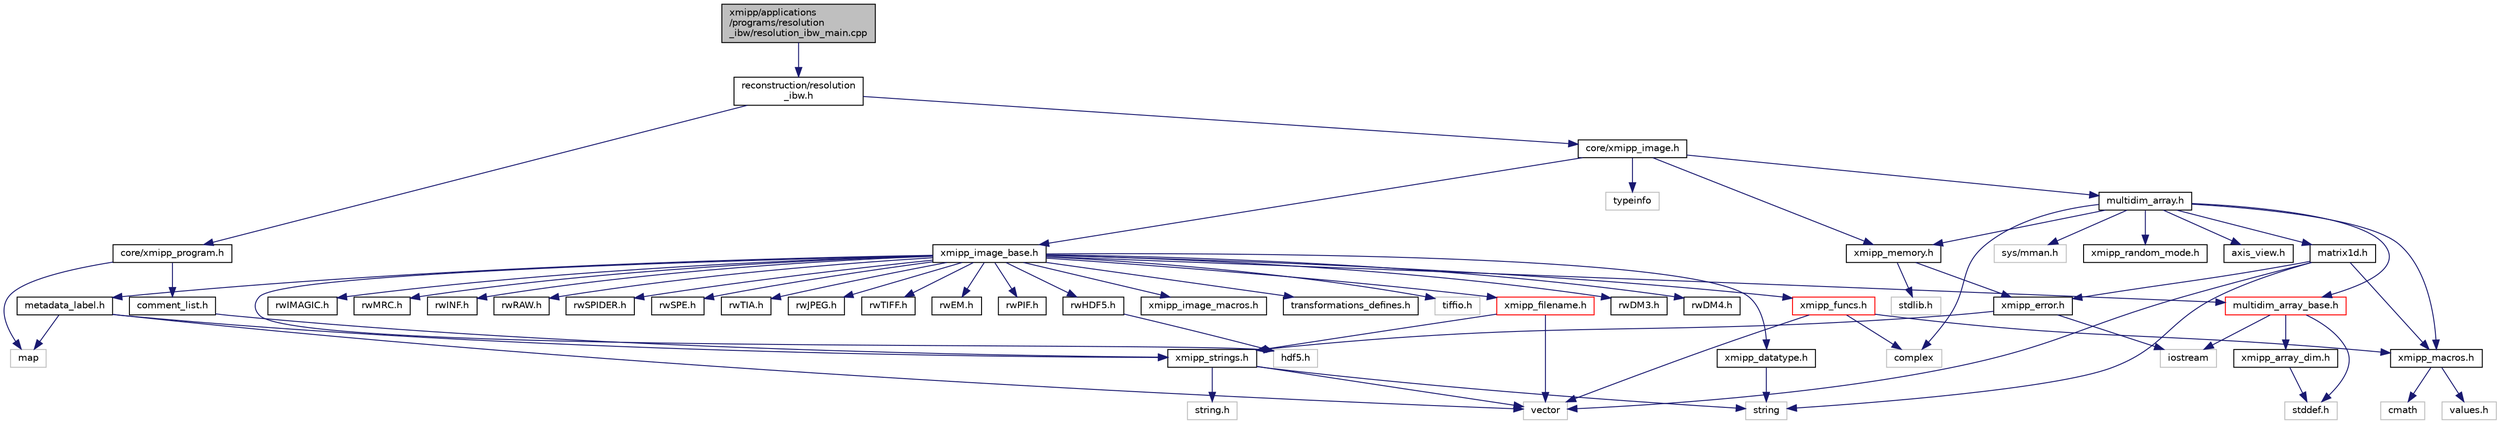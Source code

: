 digraph "xmipp/applications/programs/resolution_ibw/resolution_ibw_main.cpp"
{
  edge [fontname="Helvetica",fontsize="10",labelfontname="Helvetica",labelfontsize="10"];
  node [fontname="Helvetica",fontsize="10",shape=record];
  Node0 [label="xmipp/applications\l/programs/resolution\l_ibw/resolution_ibw_main.cpp",height=0.2,width=0.4,color="black", fillcolor="grey75", style="filled", fontcolor="black"];
  Node0 -> Node1 [color="midnightblue",fontsize="10",style="solid",fontname="Helvetica"];
  Node1 [label="reconstruction/resolution\l_ibw.h",height=0.2,width=0.4,color="black", fillcolor="white", style="filled",URL="$resolution__ibw_8h.html"];
  Node1 -> Node2 [color="midnightblue",fontsize="10",style="solid",fontname="Helvetica"];
  Node2 [label="core/xmipp_program.h",height=0.2,width=0.4,color="black", fillcolor="white", style="filled",URL="$xmipp__program_8h.html"];
  Node2 -> Node3 [color="midnightblue",fontsize="10",style="solid",fontname="Helvetica"];
  Node3 [label="map",height=0.2,width=0.4,color="grey75", fillcolor="white", style="filled"];
  Node2 -> Node4 [color="midnightblue",fontsize="10",style="solid",fontname="Helvetica"];
  Node4 [label="comment_list.h",height=0.2,width=0.4,color="black", fillcolor="white", style="filled",URL="$comment__list_8h.html"];
  Node4 -> Node5 [color="midnightblue",fontsize="10",style="solid",fontname="Helvetica"];
  Node5 [label="xmipp_strings.h",height=0.2,width=0.4,color="black", fillcolor="white", style="filled",URL="$xmipp__strings_8h.html"];
  Node5 -> Node6 [color="midnightblue",fontsize="10",style="solid",fontname="Helvetica"];
  Node6 [label="vector",height=0.2,width=0.4,color="grey75", fillcolor="white", style="filled"];
  Node5 -> Node7 [color="midnightblue",fontsize="10",style="solid",fontname="Helvetica"];
  Node7 [label="string",height=0.2,width=0.4,color="grey75", fillcolor="white", style="filled"];
  Node5 -> Node8 [color="midnightblue",fontsize="10",style="solid",fontname="Helvetica"];
  Node8 [label="string.h",height=0.2,width=0.4,color="grey75", fillcolor="white", style="filled"];
  Node1 -> Node9 [color="midnightblue",fontsize="10",style="solid",fontname="Helvetica"];
  Node9 [label="core/xmipp_image.h",height=0.2,width=0.4,color="black", fillcolor="white", style="filled",URL="$xmipp__image_8h.html"];
  Node9 -> Node10 [color="midnightblue",fontsize="10",style="solid",fontname="Helvetica"];
  Node10 [label="typeinfo",height=0.2,width=0.4,color="grey75", fillcolor="white", style="filled"];
  Node9 -> Node11 [color="midnightblue",fontsize="10",style="solid",fontname="Helvetica"];
  Node11 [label="multidim_array.h",height=0.2,width=0.4,color="black", fillcolor="white", style="filled",URL="$multidim__array_8h.html"];
  Node11 -> Node12 [color="midnightblue",fontsize="10",style="solid",fontname="Helvetica"];
  Node12 [label="xmipp_macros.h",height=0.2,width=0.4,color="black", fillcolor="white", style="filled",URL="$xmipp__macros_8h.html"];
  Node12 -> Node13 [color="midnightblue",fontsize="10",style="solid",fontname="Helvetica"];
  Node13 [label="values.h",height=0.2,width=0.4,color="grey75", fillcolor="white", style="filled"];
  Node12 -> Node14 [color="midnightblue",fontsize="10",style="solid",fontname="Helvetica"];
  Node14 [label="cmath",height=0.2,width=0.4,color="grey75", fillcolor="white", style="filled"];
  Node11 -> Node15 [color="midnightblue",fontsize="10",style="solid",fontname="Helvetica"];
  Node15 [label="sys/mman.h",height=0.2,width=0.4,color="grey75", fillcolor="white", style="filled"];
  Node11 -> Node16 [color="midnightblue",fontsize="10",style="solid",fontname="Helvetica"];
  Node16 [label="complex",height=0.2,width=0.4,color="grey75", fillcolor="white", style="filled"];
  Node11 -> Node17 [color="midnightblue",fontsize="10",style="solid",fontname="Helvetica"];
  Node17 [label="matrix1d.h",height=0.2,width=0.4,color="black", fillcolor="white", style="filled",URL="$matrix1d_8h.html"];
  Node17 -> Node7 [color="midnightblue",fontsize="10",style="solid",fontname="Helvetica"];
  Node17 -> Node6 [color="midnightblue",fontsize="10",style="solid",fontname="Helvetica"];
  Node17 -> Node18 [color="midnightblue",fontsize="10",style="solid",fontname="Helvetica"];
  Node18 [label="xmipp_error.h",height=0.2,width=0.4,color="black", fillcolor="white", style="filled",URL="$xmipp__error_8h.html"];
  Node18 -> Node19 [color="midnightblue",fontsize="10",style="solid",fontname="Helvetica"];
  Node19 [label="iostream",height=0.2,width=0.4,color="grey75", fillcolor="white", style="filled"];
  Node18 -> Node5 [color="midnightblue",fontsize="10",style="solid",fontname="Helvetica"];
  Node17 -> Node12 [color="midnightblue",fontsize="10",style="solid",fontname="Helvetica"];
  Node11 -> Node20 [color="midnightblue",fontsize="10",style="solid",fontname="Helvetica"];
  Node20 [label="xmipp_random_mode.h",height=0.2,width=0.4,color="black", fillcolor="white", style="filled",URL="$xmipp__random__mode_8h.html"];
  Node11 -> Node21 [color="midnightblue",fontsize="10",style="solid",fontname="Helvetica"];
  Node21 [label="multidim_array_base.h",height=0.2,width=0.4,color="red", fillcolor="white", style="filled",URL="$multidim__array__base_8h.html"];
  Node21 -> Node22 [color="midnightblue",fontsize="10",style="solid",fontname="Helvetica"];
  Node22 [label="stddef.h",height=0.2,width=0.4,color="grey75", fillcolor="white", style="filled"];
  Node21 -> Node19 [color="midnightblue",fontsize="10",style="solid",fontname="Helvetica"];
  Node21 -> Node23 [color="midnightblue",fontsize="10",style="solid",fontname="Helvetica"];
  Node23 [label="xmipp_array_dim.h",height=0.2,width=0.4,color="black", fillcolor="white", style="filled",URL="$xmipp__array__dim_8h.html"];
  Node23 -> Node22 [color="midnightblue",fontsize="10",style="solid",fontname="Helvetica"];
  Node11 -> Node25 [color="midnightblue",fontsize="10",style="solid",fontname="Helvetica"];
  Node25 [label="xmipp_memory.h",height=0.2,width=0.4,color="black", fillcolor="white", style="filled",URL="$xmipp__memory_8h.html"];
  Node25 -> Node26 [color="midnightblue",fontsize="10",style="solid",fontname="Helvetica"];
  Node26 [label="stdlib.h",height=0.2,width=0.4,color="grey75", fillcolor="white", style="filled"];
  Node25 -> Node18 [color="midnightblue",fontsize="10",style="solid",fontname="Helvetica"];
  Node11 -> Node27 [color="midnightblue",fontsize="10",style="solid",fontname="Helvetica"];
  Node27 [label="axis_view.h",height=0.2,width=0.4,color="black", fillcolor="white", style="filled",URL="$axis__view_8h.html"];
  Node9 -> Node28 [color="midnightblue",fontsize="10",style="solid",fontname="Helvetica"];
  Node28 [label="xmipp_image_base.h",height=0.2,width=0.4,color="black", fillcolor="white", style="filled",URL="$xmipp__image__base_8h.html"];
  Node28 -> Node29 [color="midnightblue",fontsize="10",style="solid",fontname="Helvetica"];
  Node29 [label="xmipp_image_macros.h",height=0.2,width=0.4,color="black", fillcolor="white", style="filled",URL="$xmipp__image__macros_8h.html"];
  Node28 -> Node30 [color="midnightblue",fontsize="10",style="solid",fontname="Helvetica"];
  Node30 [label="xmipp_datatype.h",height=0.2,width=0.4,color="black", fillcolor="white", style="filled",URL="$xmipp__datatype_8h.html"];
  Node30 -> Node7 [color="midnightblue",fontsize="10",style="solid",fontname="Helvetica"];
  Node28 -> Node31 [color="midnightblue",fontsize="10",style="solid",fontname="Helvetica"];
  Node31 [label="metadata_label.h",height=0.2,width=0.4,color="black", fillcolor="white", style="filled",URL="$metadata__label_8h.html"];
  Node31 -> Node3 [color="midnightblue",fontsize="10",style="solid",fontname="Helvetica"];
  Node31 -> Node5 [color="midnightblue",fontsize="10",style="solid",fontname="Helvetica"];
  Node31 -> Node6 [color="midnightblue",fontsize="10",style="solid",fontname="Helvetica"];
  Node28 -> Node21 [color="midnightblue",fontsize="10",style="solid",fontname="Helvetica"];
  Node28 -> Node32 [color="midnightblue",fontsize="10",style="solid",fontname="Helvetica"];
  Node32 [label="xmipp_filename.h",height=0.2,width=0.4,color="red", fillcolor="white", style="filled",URL="$xmipp__filename_8h.html"];
  Node32 -> Node6 [color="midnightblue",fontsize="10",style="solid",fontname="Helvetica"];
  Node32 -> Node5 [color="midnightblue",fontsize="10",style="solid",fontname="Helvetica"];
  Node28 -> Node36 [color="midnightblue",fontsize="10",style="solid",fontname="Helvetica"];
  Node36 [label="transformations_defines.h",height=0.2,width=0.4,color="black", fillcolor="white", style="filled",URL="$transformations__defines_8h.html"];
  Node28 -> Node37 [color="midnightblue",fontsize="10",style="solid",fontname="Helvetica"];
  Node37 [label="xmipp_funcs.h",height=0.2,width=0.4,color="red", fillcolor="white", style="filled",URL="$xmipp__funcs_8h.html"];
  Node37 -> Node16 [color="midnightblue",fontsize="10",style="solid",fontname="Helvetica"];
  Node37 -> Node12 [color="midnightblue",fontsize="10",style="solid",fontname="Helvetica"];
  Node37 -> Node6 [color="midnightblue",fontsize="10",style="solid",fontname="Helvetica"];
  Node28 -> Node39 [color="midnightblue",fontsize="10",style="solid",fontname="Helvetica"];
  Node39 [label="tiffio.h",height=0.2,width=0.4,color="grey75", fillcolor="white", style="filled"];
  Node28 -> Node40 [color="midnightblue",fontsize="10",style="solid",fontname="Helvetica"];
  Node40 [label="hdf5.h",height=0.2,width=0.4,color="grey75", fillcolor="white", style="filled"];
  Node28 -> Node41 [color="midnightblue",fontsize="10",style="solid",fontname="Helvetica"];
  Node41 [label="rwDM3.h",height=0.2,width=0.4,color="black", fillcolor="white", style="filled",URL="$rwDM3_8h.html"];
  Node28 -> Node42 [color="midnightblue",fontsize="10",style="solid",fontname="Helvetica"];
  Node42 [label="rwDM4.h",height=0.2,width=0.4,color="black", fillcolor="white", style="filled",URL="$rwDM4_8h.html"];
  Node28 -> Node43 [color="midnightblue",fontsize="10",style="solid",fontname="Helvetica"];
  Node43 [label="rwIMAGIC.h",height=0.2,width=0.4,color="black", fillcolor="white", style="filled",URL="$rwIMAGIC_8h.html"];
  Node28 -> Node44 [color="midnightblue",fontsize="10",style="solid",fontname="Helvetica"];
  Node44 [label="rwMRC.h",height=0.2,width=0.4,color="black", fillcolor="white", style="filled",URL="$rwMRC_8h.html"];
  Node28 -> Node45 [color="midnightblue",fontsize="10",style="solid",fontname="Helvetica"];
  Node45 [label="rwINF.h",height=0.2,width=0.4,color="black", fillcolor="white", style="filled",URL="$rwINF_8h.html"];
  Node28 -> Node46 [color="midnightblue",fontsize="10",style="solid",fontname="Helvetica"];
  Node46 [label="rwRAW.h",height=0.2,width=0.4,color="black", fillcolor="white", style="filled",URL="$rwRAW_8h.html"];
  Node28 -> Node47 [color="midnightblue",fontsize="10",style="solid",fontname="Helvetica"];
  Node47 [label="rwSPIDER.h",height=0.2,width=0.4,color="black", fillcolor="white", style="filled",URL="$rwSPIDER_8h.html"];
  Node28 -> Node48 [color="midnightblue",fontsize="10",style="solid",fontname="Helvetica"];
  Node48 [label="rwSPE.h",height=0.2,width=0.4,color="black", fillcolor="white", style="filled",URL="$rwSPE_8h.html"];
  Node28 -> Node49 [color="midnightblue",fontsize="10",style="solid",fontname="Helvetica"];
  Node49 [label="rwTIA.h",height=0.2,width=0.4,color="black", fillcolor="white", style="filled",URL="$rwTIA_8h.html"];
  Node28 -> Node50 [color="midnightblue",fontsize="10",style="solid",fontname="Helvetica"];
  Node50 [label="rwJPEG.h",height=0.2,width=0.4,color="black", fillcolor="white", style="filled",URL="$rwJPEG_8h.html"];
  Node28 -> Node51 [color="midnightblue",fontsize="10",style="solid",fontname="Helvetica"];
  Node51 [label="rwTIFF.h",height=0.2,width=0.4,color="black", fillcolor="white", style="filled",URL="$rwTIFF_8h.html"];
  Node28 -> Node52 [color="midnightblue",fontsize="10",style="solid",fontname="Helvetica"];
  Node52 [label="rwEM.h",height=0.2,width=0.4,color="black", fillcolor="white", style="filled",URL="$rwEM_8h.html"];
  Node28 -> Node53 [color="midnightblue",fontsize="10",style="solid",fontname="Helvetica"];
  Node53 [label="rwPIF.h",height=0.2,width=0.4,color="black", fillcolor="white", style="filled",URL="$rwPIF_8h.html"];
  Node28 -> Node54 [color="midnightblue",fontsize="10",style="solid",fontname="Helvetica"];
  Node54 [label="rwHDF5.h",height=0.2,width=0.4,color="black", fillcolor="white", style="filled",URL="$rwHDF5_8h.html"];
  Node54 -> Node40 [color="midnightblue",fontsize="10",style="solid",fontname="Helvetica"];
  Node9 -> Node25 [color="midnightblue",fontsize="10",style="solid",fontname="Helvetica"];
}
